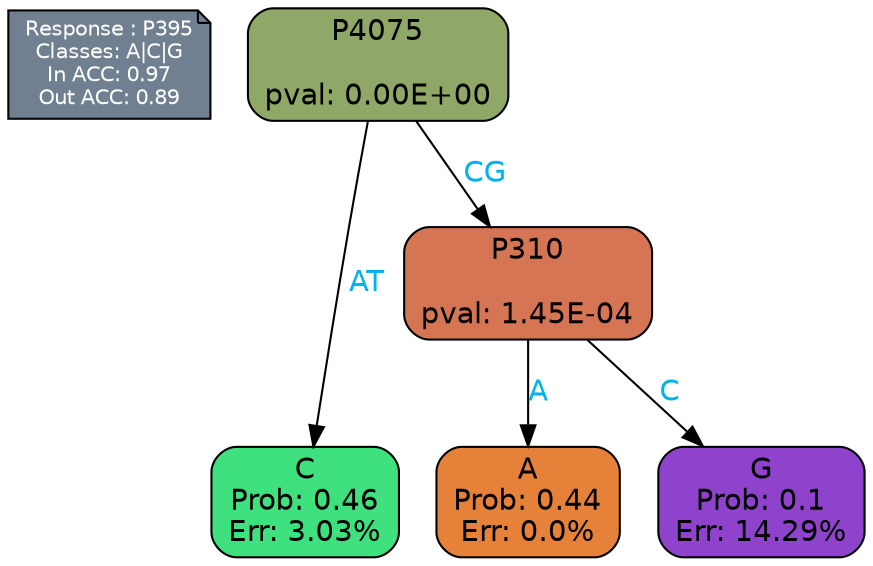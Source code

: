 digraph Tree {
node [shape=box, style="filled, rounded", color="black", fontname=helvetica] ;
graph [ranksep=equally, splines=polylines, bgcolor=transparent, dpi=600] ;
edge [fontname=helvetica] ;
LEGEND [label="Response : P395
Classes: A|C|G
In ACC: 0.97
Out ACC: 0.89
",shape=note,align=left,style=filled,fillcolor="slategray",fontcolor="white",fontsize=10];1 [label="P4075

pval: 0.00E+00", fillcolor="#8fa767"] ;
2 [label="C
Prob: 0.46
Err: 3.03%", fillcolor="#3ee17e"] ;
3 [label="P310

pval: 1.45E-04", fillcolor="#d57554"] ;
4 [label="A
Prob: 0.44
Err: 0.0%", fillcolor="#e58139"] ;
5 [label="G
Prob: 0.1
Err: 14.29%", fillcolor="#8f43cc"] ;
1 -> 2 [label="AT",fontcolor=deepskyblue2] ;
1 -> 3 [label="CG",fontcolor=deepskyblue2] ;
3 -> 4 [label="A",fontcolor=deepskyblue2] ;
3 -> 5 [label="C",fontcolor=deepskyblue2] ;
{rank = same; 2;4;5;}{rank = same; LEGEND;1;}}